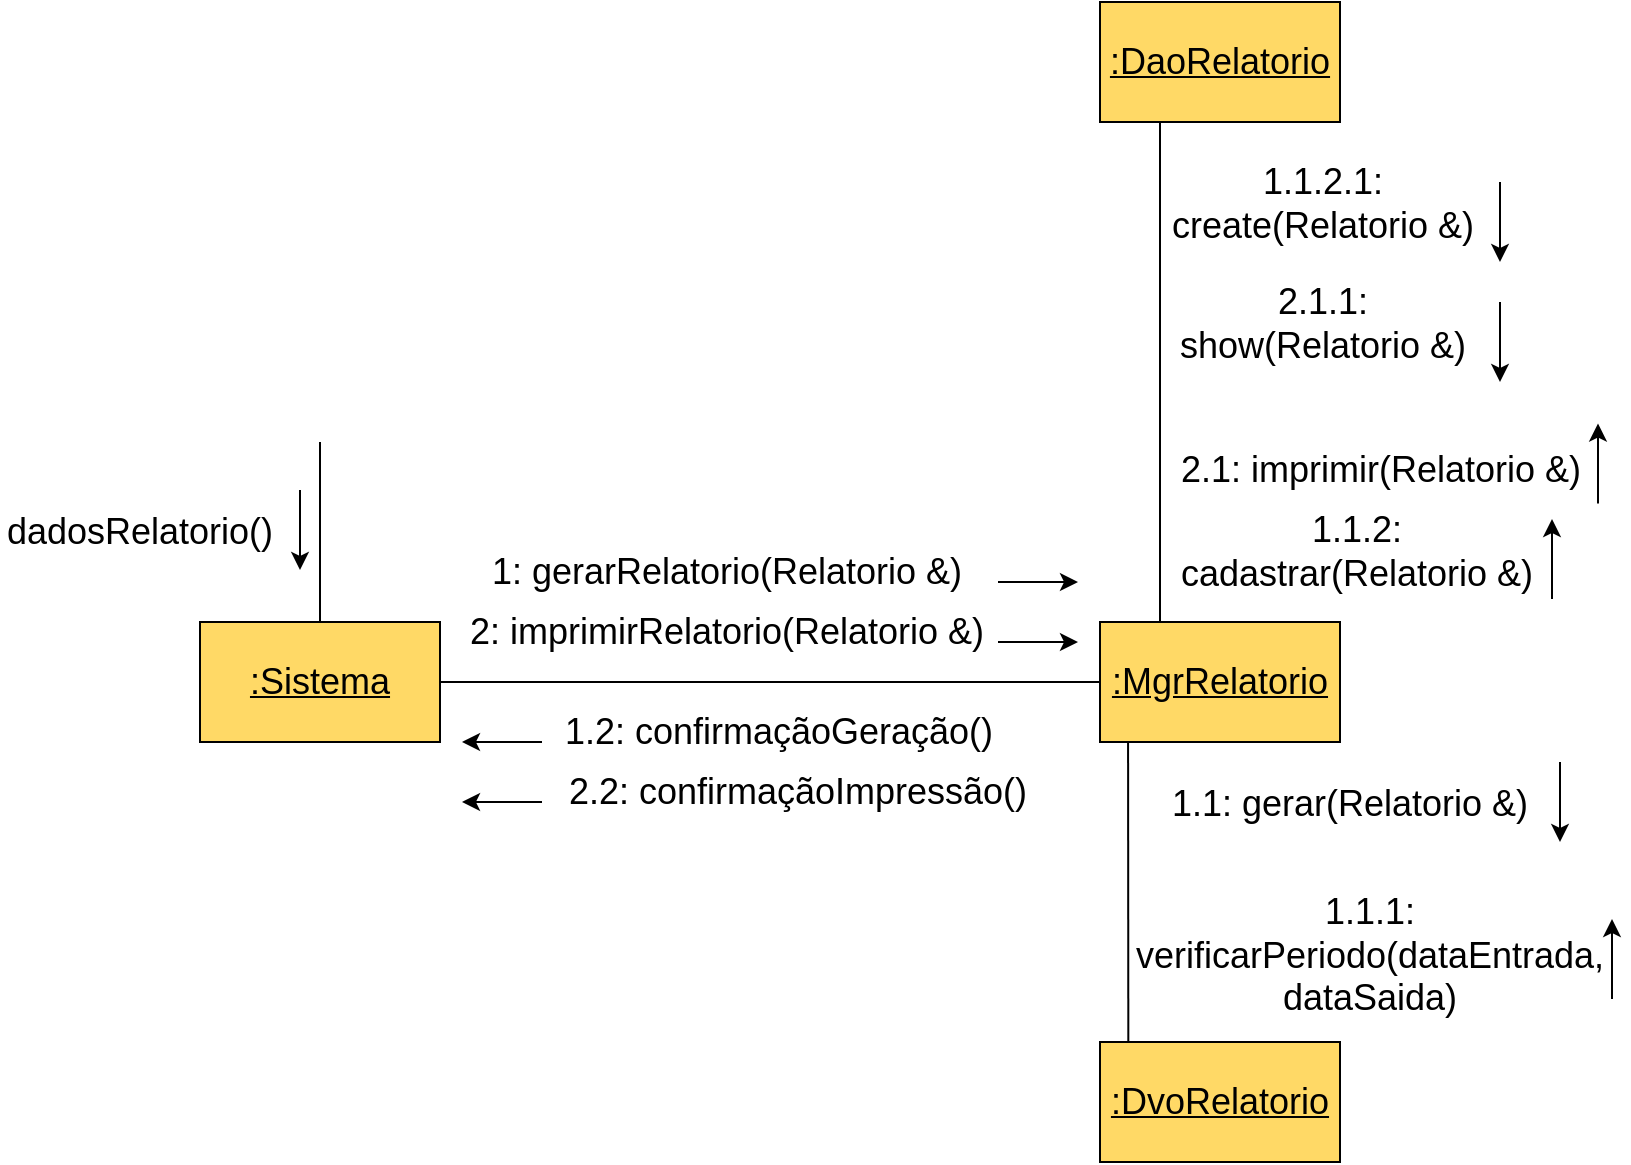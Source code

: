 <mxfile version="20.0.1" type="github">
  <diagram id="TjlorJgZ2BnyIX4g6LBu" name="Page-1">
    <mxGraphModel dx="1422" dy="636" grid="1" gridSize="10" guides="1" tooltips="1" connect="1" arrows="1" fold="1" page="1" pageScale="1" pageWidth="827" pageHeight="1169" math="0" shadow="0">
      <root>
        <mxCell id="0" />
        <mxCell id="1" parent="0" />
        <mxCell id="YzNjOudn3GBVhAvrvJMc-29" value="&lt;font style=&quot;font-size: 18px;&quot;&gt;&lt;u&gt;:Sistema&lt;/u&gt;&lt;/font&gt;" style="rounded=0;whiteSpace=wrap;html=1;fillColor=#FFD966;" vertex="1" parent="1">
          <mxGeometry x="110" y="450" width="120" height="60" as="geometry" />
        </mxCell>
        <mxCell id="YzNjOudn3GBVhAvrvJMc-30" value="&lt;font style=&quot;font-size: 18px;&quot;&gt;&lt;u&gt;:MgrRelatorio&lt;/u&gt;&lt;/font&gt;" style="rounded=0;whiteSpace=wrap;html=1;fillColor=#FFD966;" vertex="1" parent="1">
          <mxGeometry x="560" y="450" width="120" height="60" as="geometry" />
        </mxCell>
        <mxCell id="YzNjOudn3GBVhAvrvJMc-31" value="&lt;font style=&quot;font-size: 18px;&quot;&gt;&lt;u&gt;:DvoRelatorio&lt;/u&gt;&lt;/font&gt;" style="rounded=0;whiteSpace=wrap;html=1;fillColor=#FFD966;" vertex="1" parent="1">
          <mxGeometry x="560" y="660" width="120" height="60" as="geometry" />
        </mxCell>
        <mxCell id="YzNjOudn3GBVhAvrvJMc-32" value="" style="endArrow=none;html=1;rounded=0;fontSize=18;exitX=0.5;exitY=0;exitDx=0;exitDy=0;" edge="1" parent="1" source="YzNjOudn3GBVhAvrvJMc-29">
          <mxGeometry width="50" height="50" relative="1" as="geometry">
            <mxPoint x="160" y="420" as="sourcePoint" />
            <mxPoint x="170" y="360" as="targetPoint" />
          </mxGeometry>
        </mxCell>
        <mxCell id="YzNjOudn3GBVhAvrvJMc-33" value="dadosRelatorio()" style="text;html=1;strokeColor=none;fillColor=none;align=center;verticalAlign=middle;whiteSpace=wrap;rounded=0;fontSize=18;" vertex="1" parent="1">
          <mxGeometry x="10" y="390" width="140" height="30" as="geometry" />
        </mxCell>
        <mxCell id="YzNjOudn3GBVhAvrvJMc-34" value="" style="endArrow=none;html=1;rounded=0;fontSize=18;exitX=1;exitY=0.5;exitDx=0;exitDy=0;entryX=0;entryY=0.5;entryDx=0;entryDy=0;" edge="1" parent="1" source="YzNjOudn3GBVhAvrvJMc-29" target="YzNjOudn3GBVhAvrvJMc-30">
          <mxGeometry width="50" height="50" relative="1" as="geometry">
            <mxPoint x="370" y="510" as="sourcePoint" />
            <mxPoint x="370" y="420" as="targetPoint" />
          </mxGeometry>
        </mxCell>
        <mxCell id="YzNjOudn3GBVhAvrvJMc-35" value="" style="endArrow=none;html=1;rounded=0;fontSize=18;entryX=0.118;entryY=-0.002;entryDx=0;entryDy=0;entryPerimeter=0;exitX=0.117;exitY=1;exitDx=0;exitDy=0;exitPerimeter=0;" edge="1" parent="1" target="YzNjOudn3GBVhAvrvJMc-31" source="YzNjOudn3GBVhAvrvJMc-30">
          <mxGeometry width="50" height="50" relative="1" as="geometry">
            <mxPoint x="574" y="570" as="sourcePoint" />
            <mxPoint x="600" y="860" as="targetPoint" />
          </mxGeometry>
        </mxCell>
        <mxCell id="YzNjOudn3GBVhAvrvJMc-37" value="1.1: gerar(Relatorio &amp;amp;)" style="text;html=1;strokeColor=none;fillColor=none;align=center;verticalAlign=middle;whiteSpace=wrap;rounded=0;fontSize=18;" vertex="1" parent="1">
          <mxGeometry x="590" y="526" width="190" height="30" as="geometry" />
        </mxCell>
        <mxCell id="YzNjOudn3GBVhAvrvJMc-38" value="1.2: confirmaçãoGeração()" style="text;html=1;strokeColor=none;fillColor=none;align=center;verticalAlign=middle;whiteSpace=wrap;rounded=0;fontSize=18;" vertex="1" parent="1">
          <mxGeometry x="289" y="490" width="221" height="30" as="geometry" />
        </mxCell>
        <mxCell id="YzNjOudn3GBVhAvrvJMc-39" value="" style="endArrow=classic;html=1;rounded=0;fontSize=18;" edge="1" parent="1">
          <mxGeometry width="50" height="50" relative="1" as="geometry">
            <mxPoint x="160" y="384" as="sourcePoint" />
            <mxPoint x="160" y="424" as="targetPoint" />
          </mxGeometry>
        </mxCell>
        <mxCell id="YzNjOudn3GBVhAvrvJMc-41" value="" style="endArrow=none;html=1;rounded=0;fontSize=18;startArrow=classic;startFill=1;endFill=0;" edge="1" parent="1">
          <mxGeometry width="50" height="50" relative="1" as="geometry">
            <mxPoint x="241" y="510" as="sourcePoint" />
            <mxPoint x="281" y="510" as="targetPoint" />
          </mxGeometry>
        </mxCell>
        <mxCell id="YzNjOudn3GBVhAvrvJMc-42" value="" style="endArrow=classic;html=1;rounded=0;fontSize=18;" edge="1" parent="1">
          <mxGeometry width="50" height="50" relative="1" as="geometry">
            <mxPoint x="790" y="520" as="sourcePoint" />
            <mxPoint x="790" y="560" as="targetPoint" />
          </mxGeometry>
        </mxCell>
        <mxCell id="YzNjOudn3GBVhAvrvJMc-43" value="" style="endArrow=none;html=1;rounded=0;fontSize=18;startArrow=classic;startFill=1;endFill=0;" edge="1" parent="1">
          <mxGeometry width="50" height="50" relative="1" as="geometry">
            <mxPoint x="816" y="598.5" as="sourcePoint" />
            <mxPoint x="816" y="638.5" as="targetPoint" />
          </mxGeometry>
        </mxCell>
        <mxCell id="YzNjOudn3GBVhAvrvJMc-44" value="2: imprimirRelatorio(Relatorio &amp;amp;)" style="text;html=1;strokeColor=none;fillColor=none;align=center;verticalAlign=middle;whiteSpace=wrap;rounded=0;fontSize=18;" vertex="1" parent="1">
          <mxGeometry x="240" y="440" width="267" height="30" as="geometry" />
        </mxCell>
        <mxCell id="YzNjOudn3GBVhAvrvJMc-45" value="" style="endArrow=classic;html=1;rounded=0;fontSize=18;" edge="1" parent="1">
          <mxGeometry width="50" height="50" relative="1" as="geometry">
            <mxPoint x="509" y="460" as="sourcePoint" />
            <mxPoint x="549" y="460" as="targetPoint" />
          </mxGeometry>
        </mxCell>
        <mxCell id="YzNjOudn3GBVhAvrvJMc-50" value="1.1.1: verificarPeriodo(dataEntrada, dataSaida)" style="text;html=1;strokeColor=none;fillColor=none;align=center;verticalAlign=middle;whiteSpace=wrap;rounded=0;fontSize=18;" vertex="1" parent="1">
          <mxGeometry x="580" y="580.75" width="230" height="71.5" as="geometry" />
        </mxCell>
        <mxCell id="YzNjOudn3GBVhAvrvJMc-57" value="1.1.2: &lt;br&gt;cadastrar(Relatorio &amp;amp;)" style="text;html=1;strokeColor=none;fillColor=none;align=center;verticalAlign=middle;whiteSpace=wrap;rounded=0;fontSize=18;" vertex="1" parent="1">
          <mxGeometry x="597" y="390" width="183" height="50" as="geometry" />
        </mxCell>
        <mxCell id="YzNjOudn3GBVhAvrvJMc-60" value="1.1.2.1: &lt;br&gt;create(Relatorio &amp;amp;)" style="text;html=1;strokeColor=none;fillColor=none;align=center;verticalAlign=middle;whiteSpace=wrap;rounded=0;fontSize=18;" vertex="1" parent="1">
          <mxGeometry x="590" y="220" width="163" height="42.25" as="geometry" />
        </mxCell>
        <mxCell id="YzNjOudn3GBVhAvrvJMc-61" value="&lt;font style=&quot;font-size: 18px;&quot;&gt;&lt;u&gt;:DaoRelatorio&lt;/u&gt;&lt;/font&gt;" style="rounded=0;whiteSpace=wrap;html=1;fillColor=#FFD966;" vertex="1" parent="1">
          <mxGeometry x="560" y="140" width="120" height="60" as="geometry" />
        </mxCell>
        <mxCell id="YzNjOudn3GBVhAvrvJMc-62" value="" style="endArrow=none;html=1;rounded=0;fontSize=18;exitX=0.25;exitY=1;exitDx=0;exitDy=0;entryX=0.25;entryY=0;entryDx=0;entryDy=0;" edge="1" parent="1" source="YzNjOudn3GBVhAvrvJMc-61" target="YzNjOudn3GBVhAvrvJMc-30">
          <mxGeometry width="50" height="50" relative="1" as="geometry">
            <mxPoint x="590" y="300.12" as="sourcePoint" />
            <mxPoint x="620" y="420" as="targetPoint" />
          </mxGeometry>
        </mxCell>
        <mxCell id="YzNjOudn3GBVhAvrvJMc-63" value="" style="endArrow=none;html=1;rounded=0;fontSize=18;startArrow=classic;startFill=1;endFill=0;" edge="1" parent="1">
          <mxGeometry width="50" height="50" relative="1" as="geometry">
            <mxPoint x="786" y="398.5" as="sourcePoint" />
            <mxPoint x="786" y="438.5" as="targetPoint" />
          </mxGeometry>
        </mxCell>
        <mxCell id="YzNjOudn3GBVhAvrvJMc-64" value="" style="endArrow=classic;html=1;rounded=0;fontSize=18;" edge="1" parent="1">
          <mxGeometry width="50" height="50" relative="1" as="geometry">
            <mxPoint x="760" y="230" as="sourcePoint" />
            <mxPoint x="760" y="270" as="targetPoint" />
          </mxGeometry>
        </mxCell>
        <mxCell id="YzNjOudn3GBVhAvrvJMc-65" value="1: gerarRelatorio(Relatorio &amp;amp;)" style="text;html=1;strokeColor=none;fillColor=none;align=center;verticalAlign=middle;whiteSpace=wrap;rounded=0;fontSize=18;" vertex="1" parent="1">
          <mxGeometry x="250" y="410" width="247" height="30" as="geometry" />
        </mxCell>
        <mxCell id="YzNjOudn3GBVhAvrvJMc-66" value="" style="endArrow=classic;html=1;rounded=0;fontSize=18;" edge="1" parent="1">
          <mxGeometry width="50" height="50" relative="1" as="geometry">
            <mxPoint x="509" y="430" as="sourcePoint" />
            <mxPoint x="549" y="430" as="targetPoint" />
          </mxGeometry>
        </mxCell>
        <mxCell id="YzNjOudn3GBVhAvrvJMc-67" value="2.1: imprimir(Relatorio &amp;amp;)" style="text;html=1;strokeColor=none;fillColor=none;align=center;verticalAlign=middle;whiteSpace=wrap;rounded=0;fontSize=18;" vertex="1" parent="1">
          <mxGeometry x="597" y="360" width="206.5" height="27.75" as="geometry" />
        </mxCell>
        <mxCell id="YzNjOudn3GBVhAvrvJMc-68" value="" style="endArrow=none;html=1;rounded=0;fontSize=18;startArrow=classic;startFill=1;endFill=0;" edge="1" parent="1">
          <mxGeometry width="50" height="50" relative="1" as="geometry">
            <mxPoint x="809" y="350.75" as="sourcePoint" />
            <mxPoint x="809" y="390.75" as="targetPoint" />
          </mxGeometry>
        </mxCell>
        <mxCell id="YzNjOudn3GBVhAvrvJMc-69" value="2.1.1: &lt;br&gt;show(Relatorio &amp;amp;)" style="text;html=1;strokeColor=none;fillColor=none;align=center;verticalAlign=middle;whiteSpace=wrap;rounded=0;fontSize=18;" vertex="1" parent="1">
          <mxGeometry x="590" y="280" width="163" height="42.25" as="geometry" />
        </mxCell>
        <mxCell id="YzNjOudn3GBVhAvrvJMc-70" value="" style="endArrow=classic;html=1;rounded=0;fontSize=18;" edge="1" parent="1">
          <mxGeometry width="50" height="50" relative="1" as="geometry">
            <mxPoint x="760" y="290" as="sourcePoint" />
            <mxPoint x="760" y="330" as="targetPoint" />
          </mxGeometry>
        </mxCell>
        <mxCell id="YzNjOudn3GBVhAvrvJMc-71" value="2.2: confirmaçãoImpressão()" style="text;html=1;strokeColor=none;fillColor=none;align=center;verticalAlign=middle;whiteSpace=wrap;rounded=0;fontSize=18;" vertex="1" parent="1">
          <mxGeometry x="289" y="520" width="240" height="30" as="geometry" />
        </mxCell>
        <mxCell id="YzNjOudn3GBVhAvrvJMc-72" value="" style="endArrow=none;html=1;rounded=0;fontSize=18;startArrow=classic;startFill=1;endFill=0;" edge="1" parent="1">
          <mxGeometry width="50" height="50" relative="1" as="geometry">
            <mxPoint x="241" y="540" as="sourcePoint" />
            <mxPoint x="281" y="540" as="targetPoint" />
          </mxGeometry>
        </mxCell>
      </root>
    </mxGraphModel>
  </diagram>
</mxfile>
